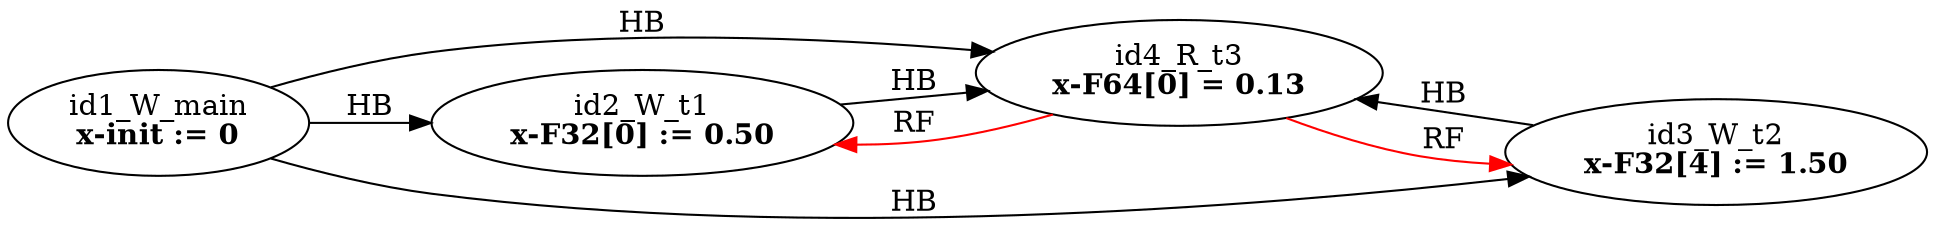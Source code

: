 digraph memory_model {
rankdir=LR;
splines=true; esep=0.5;
id1_W_main -> id2_W_t1 [label = "HB", color="black"];
id1_W_main -> id3_W_t2 [label = "HB", color="black"];
id1_W_main -> id4_R_t3 [label = "HB", color="black"];
id2_W_t1 -> id4_R_t3 [label = "HB", color="black"];
id3_W_t2 -> id4_R_t3 [label = "HB", color="black"];
id4_R_t3 -> id2_W_t1 [label = "RF", color="red"];
id4_R_t3 -> id3_W_t2 [label = "RF", color="red"];
id1_W_main [label=<id1_W_main<br/><B>x-init := 0</B>>, pos="5.0,2!"]
id2_W_t1 [label=<id2_W_t1<br/><B>x-F32[0] := 0.50</B>>, pos="0,0!"]
id3_W_t2 [label=<id3_W_t2<br/><B>x-F32[4] := 1.50</B>>, pos="5,0!"]
id4_R_t3 [label=<id4_R_t3<br/><B>x-F64[0] = 0.13</B>>, pos="10,0!"]
}